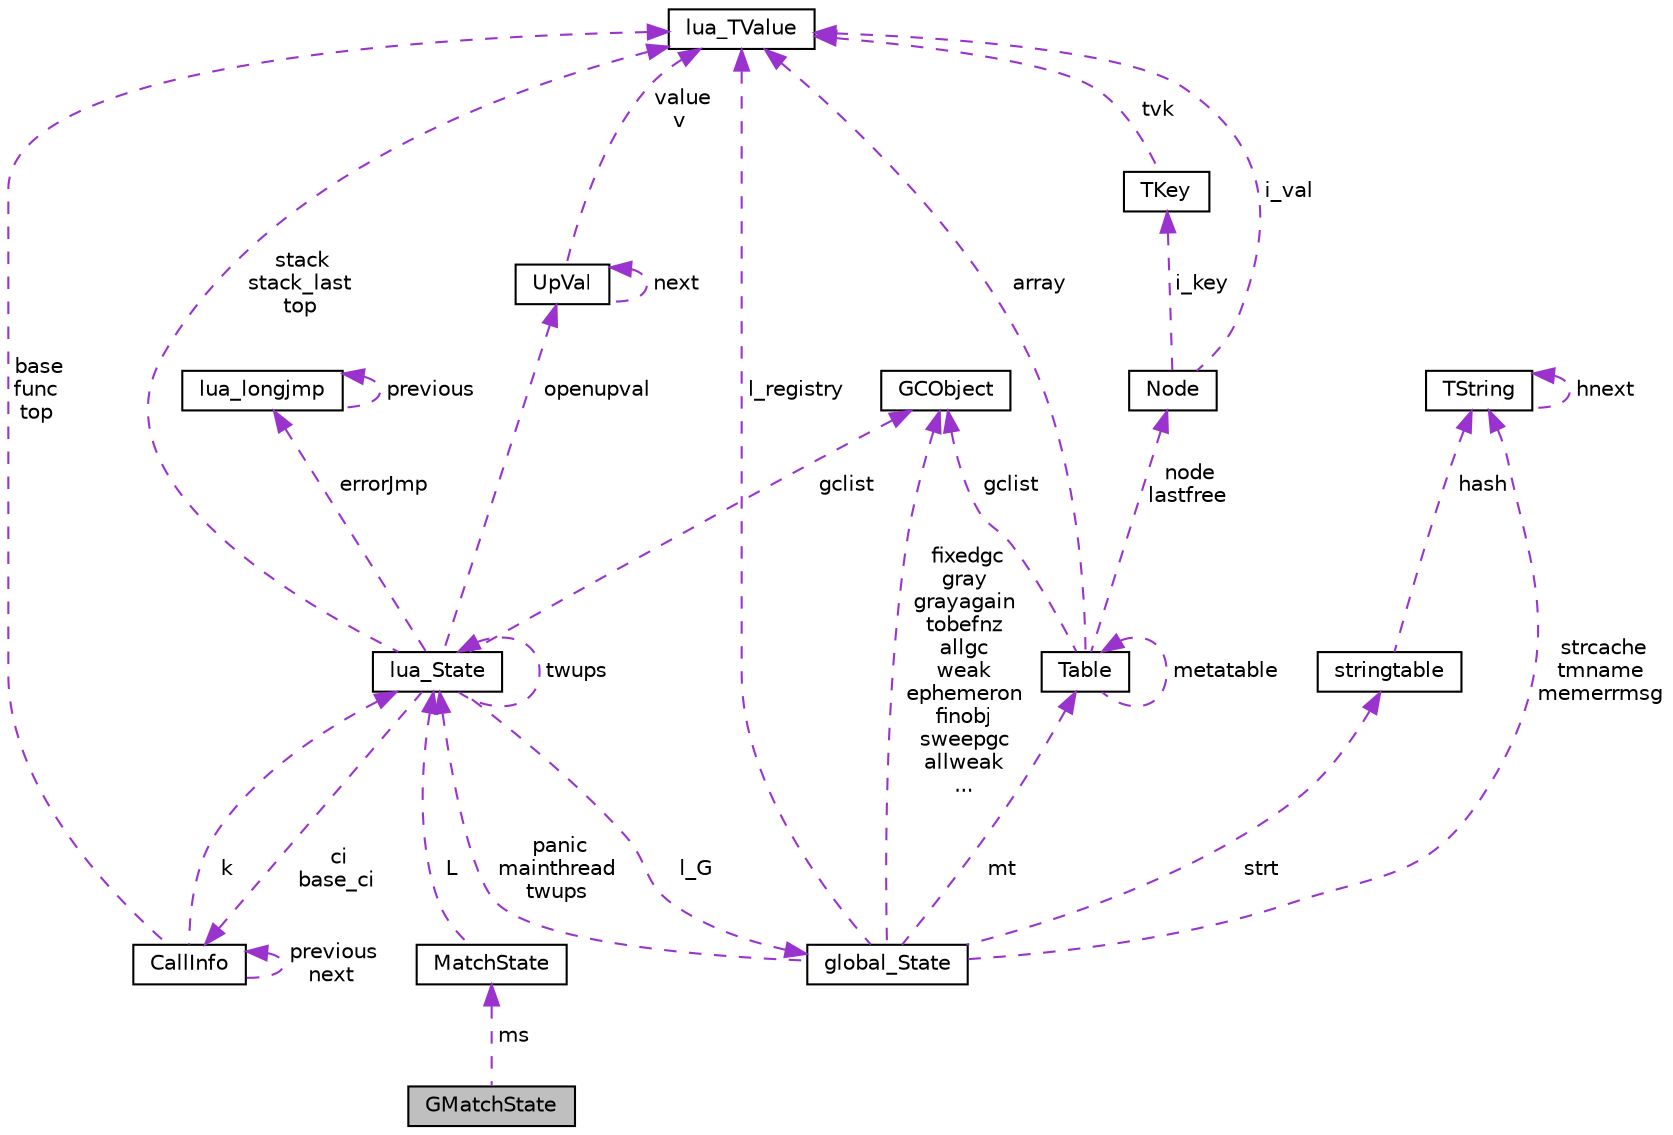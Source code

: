 digraph "GMatchState"
{
 // LATEX_PDF_SIZE
  edge [fontname="Helvetica",fontsize="10",labelfontname="Helvetica",labelfontsize="10"];
  node [fontname="Helvetica",fontsize="10",shape=record];
  Node1 [label="GMatchState",height=0.2,width=0.4,color="black", fillcolor="grey75", style="filled", fontcolor="black",tooltip=" "];
  Node2 -> Node1 [dir="back",color="darkorchid3",fontsize="10",style="dashed",label=" ms" ,fontname="Helvetica"];
  Node2 [label="MatchState",height=0.2,width=0.4,color="black", fillcolor="white", style="filled",URL="$struct_match_state.html",tooltip=" "];
  Node3 -> Node2 [dir="back",color="darkorchid3",fontsize="10",style="dashed",label=" L" ,fontname="Helvetica"];
  Node3 [label="lua_State",height=0.2,width=0.4,color="black", fillcolor="white", style="filled",URL="$structlua___state.html",tooltip=" "];
  Node4 -> Node3 [dir="back",color="darkorchid3",fontsize="10",style="dashed",label=" openupval" ,fontname="Helvetica"];
  Node4 [label="UpVal",height=0.2,width=0.4,color="black", fillcolor="white", style="filled",URL="$struct_up_val.html",tooltip=" "];
  Node4 -> Node4 [dir="back",color="darkorchid3",fontsize="10",style="dashed",label=" next" ,fontname="Helvetica"];
  Node5 -> Node4 [dir="back",color="darkorchid3",fontsize="10",style="dashed",label=" value\nv" ,fontname="Helvetica"];
  Node5 [label="lua_TValue",height=0.2,width=0.4,color="black", fillcolor="white", style="filled",URL="$structlua___t_value.html",tooltip=" "];
  Node5 -> Node3 [dir="back",color="darkorchid3",fontsize="10",style="dashed",label=" stack\nstack_last\ntop" ,fontname="Helvetica"];
  Node6 -> Node3 [dir="back",color="darkorchid3",fontsize="10",style="dashed",label=" errorJmp" ,fontname="Helvetica"];
  Node6 [label="lua_longjmp",height=0.2,width=0.4,color="black", fillcolor="white", style="filled",URL="$structlua__longjmp.html",tooltip=" "];
  Node6 -> Node6 [dir="back",color="darkorchid3",fontsize="10",style="dashed",label=" previous" ,fontname="Helvetica"];
  Node7 -> Node3 [dir="back",color="darkorchid3",fontsize="10",style="dashed",label=" l_G" ,fontname="Helvetica"];
  Node7 [label="global_State",height=0.2,width=0.4,color="black", fillcolor="white", style="filled",URL="$structglobal___state.html",tooltip=" "];
  Node5 -> Node7 [dir="back",color="darkorchid3",fontsize="10",style="dashed",label=" l_registry" ,fontname="Helvetica"];
  Node8 -> Node7 [dir="back",color="darkorchid3",fontsize="10",style="dashed",label=" strt" ,fontname="Helvetica"];
  Node8 [label="stringtable",height=0.2,width=0.4,color="black", fillcolor="white", style="filled",URL="$structstringtable.html",tooltip=" "];
  Node9 -> Node8 [dir="back",color="darkorchid3",fontsize="10",style="dashed",label=" hash" ,fontname="Helvetica"];
  Node9 [label="TString",height=0.2,width=0.4,color="black", fillcolor="white", style="filled",URL="$struct_t_string.html",tooltip=" "];
  Node9 -> Node9 [dir="back",color="darkorchid3",fontsize="10",style="dashed",label=" hnext" ,fontname="Helvetica"];
  Node9 -> Node7 [dir="back",color="darkorchid3",fontsize="10",style="dashed",label=" strcache\ntmname\nmemerrmsg" ,fontname="Helvetica"];
  Node10 -> Node7 [dir="back",color="darkorchid3",fontsize="10",style="dashed",label=" mt" ,fontname="Helvetica"];
  Node10 [label="Table",height=0.2,width=0.4,color="black", fillcolor="white", style="filled",URL="$struct_table.html",tooltip=" "];
  Node11 -> Node10 [dir="back",color="darkorchid3",fontsize="10",style="dashed",label=" node\nlastfree" ,fontname="Helvetica"];
  Node11 [label="Node",height=0.2,width=0.4,color="black", fillcolor="white", style="filled",URL="$struct_node.html",tooltip=" "];
  Node5 -> Node11 [dir="back",color="darkorchid3",fontsize="10",style="dashed",label=" i_val" ,fontname="Helvetica"];
  Node12 -> Node11 [dir="back",color="darkorchid3",fontsize="10",style="dashed",label=" i_key" ,fontname="Helvetica"];
  Node12 [label="TKey",height=0.2,width=0.4,color="black", fillcolor="white", style="filled",URL="$union_t_key.html",tooltip=" "];
  Node5 -> Node12 [dir="back",color="darkorchid3",fontsize="10",style="dashed",label=" tvk" ,fontname="Helvetica"];
  Node5 -> Node10 [dir="back",color="darkorchid3",fontsize="10",style="dashed",label=" array" ,fontname="Helvetica"];
  Node10 -> Node10 [dir="back",color="darkorchid3",fontsize="10",style="dashed",label=" metatable" ,fontname="Helvetica"];
  Node13 -> Node10 [dir="back",color="darkorchid3",fontsize="10",style="dashed",label=" gclist" ,fontname="Helvetica"];
  Node13 [label="GCObject",height=0.2,width=0.4,color="black", fillcolor="white", style="filled",URL="$struct_g_c_object.html",tooltip=" "];
  Node13 -> Node7 [dir="back",color="darkorchid3",fontsize="10",style="dashed",label=" fixedgc\ngray\ngrayagain\ntobefnz\nallgc\nweak\nephemeron\nfinobj\nsweepgc\nallweak\n..." ,fontname="Helvetica"];
  Node3 -> Node7 [dir="back",color="darkorchid3",fontsize="10",style="dashed",label=" panic\nmainthread\ntwups" ,fontname="Helvetica"];
  Node13 -> Node3 [dir="back",color="darkorchid3",fontsize="10",style="dashed",label=" gclist" ,fontname="Helvetica"];
  Node3 -> Node3 [dir="back",color="darkorchid3",fontsize="10",style="dashed",label=" twups" ,fontname="Helvetica"];
  Node14 -> Node3 [dir="back",color="darkorchid3",fontsize="10",style="dashed",label=" ci\nbase_ci" ,fontname="Helvetica"];
  Node14 [label="CallInfo",height=0.2,width=0.4,color="black", fillcolor="white", style="filled",URL="$struct_call_info.html",tooltip=" "];
  Node5 -> Node14 [dir="back",color="darkorchid3",fontsize="10",style="dashed",label=" base\nfunc\ntop" ,fontname="Helvetica"];
  Node3 -> Node14 [dir="back",color="darkorchid3",fontsize="10",style="dashed",label=" k" ,fontname="Helvetica"];
  Node14 -> Node14 [dir="back",color="darkorchid3",fontsize="10",style="dashed",label=" previous\nnext" ,fontname="Helvetica"];
}
